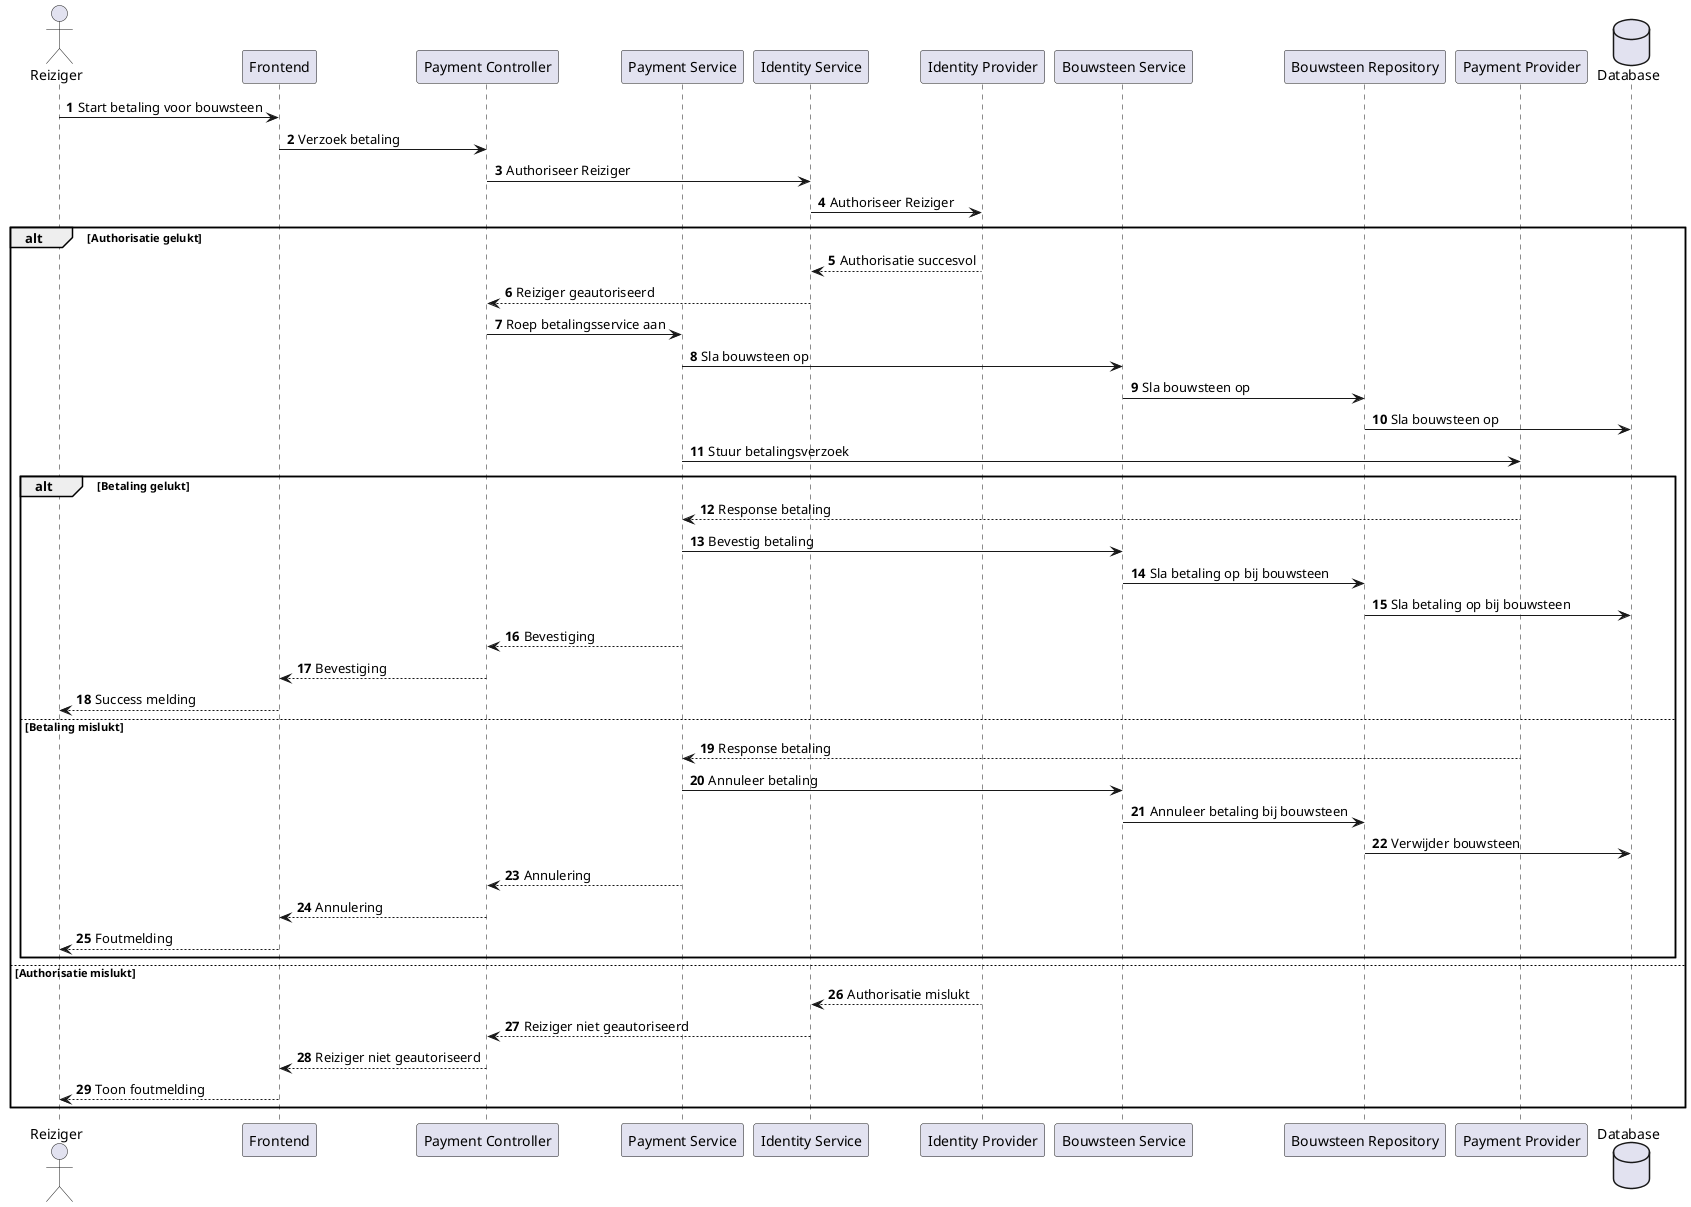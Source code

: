 @startuml

autonumber

actor Reiziger
participant "Frontend" as frontend
participant "Payment Controller" as paymentController
participant "Payment Service" as paymentService
participant "Identity Service" as identityService
participant "Identity Provider" as identityProvider
participant "Bouwsteen Service" as bouwsteenService
participant "Bouwsteen Repository" as bouwsteenRepository
participant "Payment Provider" as paymentProvider
database "Database" as database

Reiziger -> frontend : Start betaling voor bouwsteen
frontend -> paymentController : Verzoek betaling
paymentController -> identityService : Authoriseer Reiziger
identityService -> identityProvider : Authoriseer Reiziger

alt Authorisatie gelukt
    identityProvider --> identityService : Authorisatie succesvol
    identityService --> paymentController : Reiziger geautoriseerd

    paymentController -> paymentService : Roep betalingsservice aan
    paymentService -> bouwsteenService : Sla bouwsteen op
    bouwsteenService -> bouwsteenRepository : Sla bouwsteen op
    bouwsteenRepository -> database : Sla bouwsteen op
    paymentService -> paymentProvider : Stuur betalingsverzoek

    alt Betaling gelukt
        paymentProvider --> paymentService : Response betaling
        paymentService -> bouwsteenService : Bevestig betaling
        bouwsteenService -> bouwsteenRepository : Sla betaling op bij bouwsteen
        bouwsteenRepository -> database : Sla betaling op bij bouwsteen
        paymentService --> paymentController : Bevestiging
        paymentController --> frontend : Bevestiging
        frontend --> Reiziger : Success melding
    else Betaling mislukt
        paymentProvider --> paymentService : Response betaling
        paymentService -> bouwsteenService : Annuleer betaling
        bouwsteenService -> bouwsteenRepository : Annuleer betaling bij bouwsteen
        bouwsteenRepository -> database : Verwijder bouwsteen
        paymentService --> paymentController : Annulering
        paymentController --> frontend : Annulering
        frontend --> Reiziger : Foutmelding
    end
else Authorisatie mislukt
    identityProvider --> identityService : Authorisatie mislukt
    identityService --> paymentController : Reiziger niet geautoriseerd
    paymentController --> frontend : Reiziger niet geautoriseerd
    frontend --> Reiziger : Toon foutmelding
end

@enduml